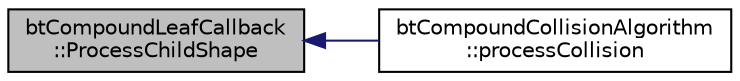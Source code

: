 digraph "btCompoundLeafCallback::ProcessChildShape"
{
  edge [fontname="Helvetica",fontsize="10",labelfontname="Helvetica",labelfontsize="10"];
  node [fontname="Helvetica",fontsize="10",shape=record];
  rankdir="LR";
  Node1 [label="btCompoundLeafCallback\l::ProcessChildShape",height=0.2,width=0.4,color="black", fillcolor="grey75", style="filled", fontcolor="black"];
  Node1 -> Node2 [dir="back",color="midnightblue",fontsize="10",style="solid",fontname="Helvetica"];
  Node2 [label="btCompoundCollisionAlgorithm\l::processCollision",height=0.2,width=0.4,color="black", fillcolor="white", style="filled",URL="$classbt_compound_collision_algorithm.html#a173ce993461795e0572dd2924c54cdc0"];
}
